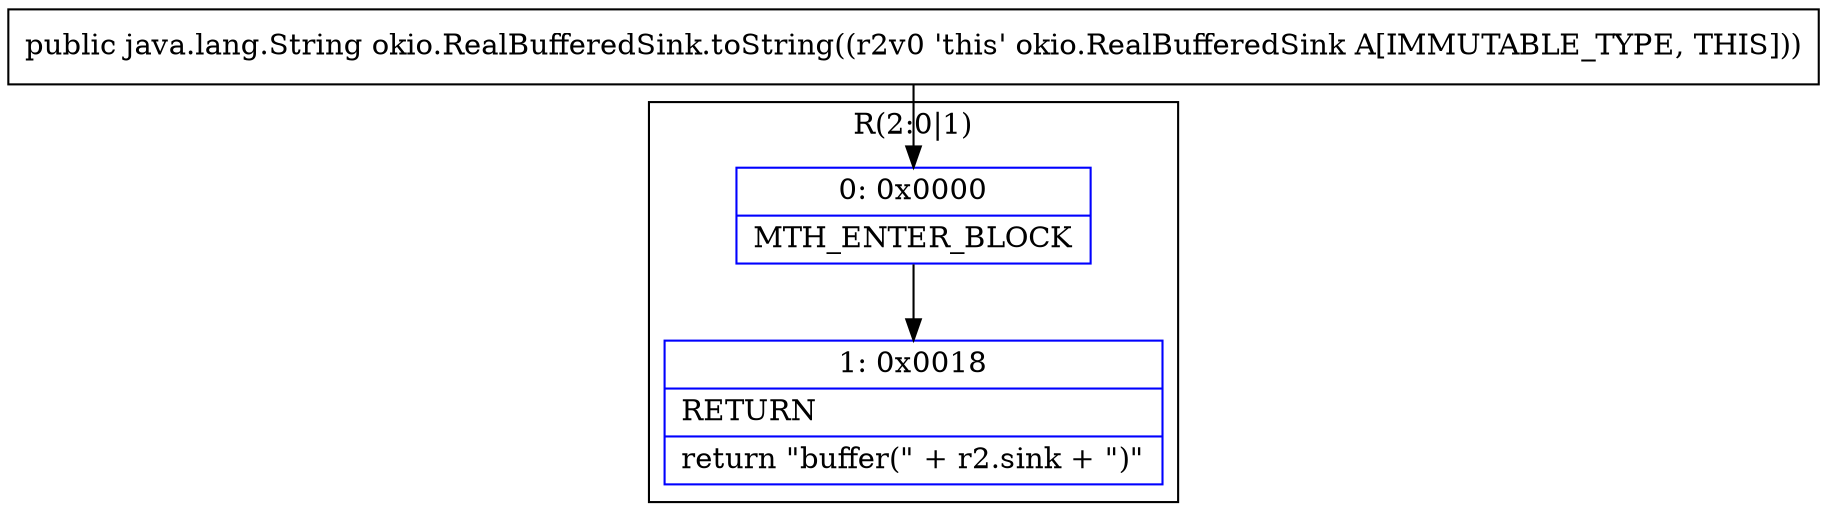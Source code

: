 digraph "CFG forokio.RealBufferedSink.toString()Ljava\/lang\/String;" {
subgraph cluster_Region_700556328 {
label = "R(2:0|1)";
node [shape=record,color=blue];
Node_0 [shape=record,label="{0\:\ 0x0000|MTH_ENTER_BLOCK\l}"];
Node_1 [shape=record,label="{1\:\ 0x0018|RETURN\l|return \"buffer(\" + r2.sink + \")\"\l}"];
}
MethodNode[shape=record,label="{public java.lang.String okio.RealBufferedSink.toString((r2v0 'this' okio.RealBufferedSink A[IMMUTABLE_TYPE, THIS])) }"];
MethodNode -> Node_0;
Node_0 -> Node_1;
}

